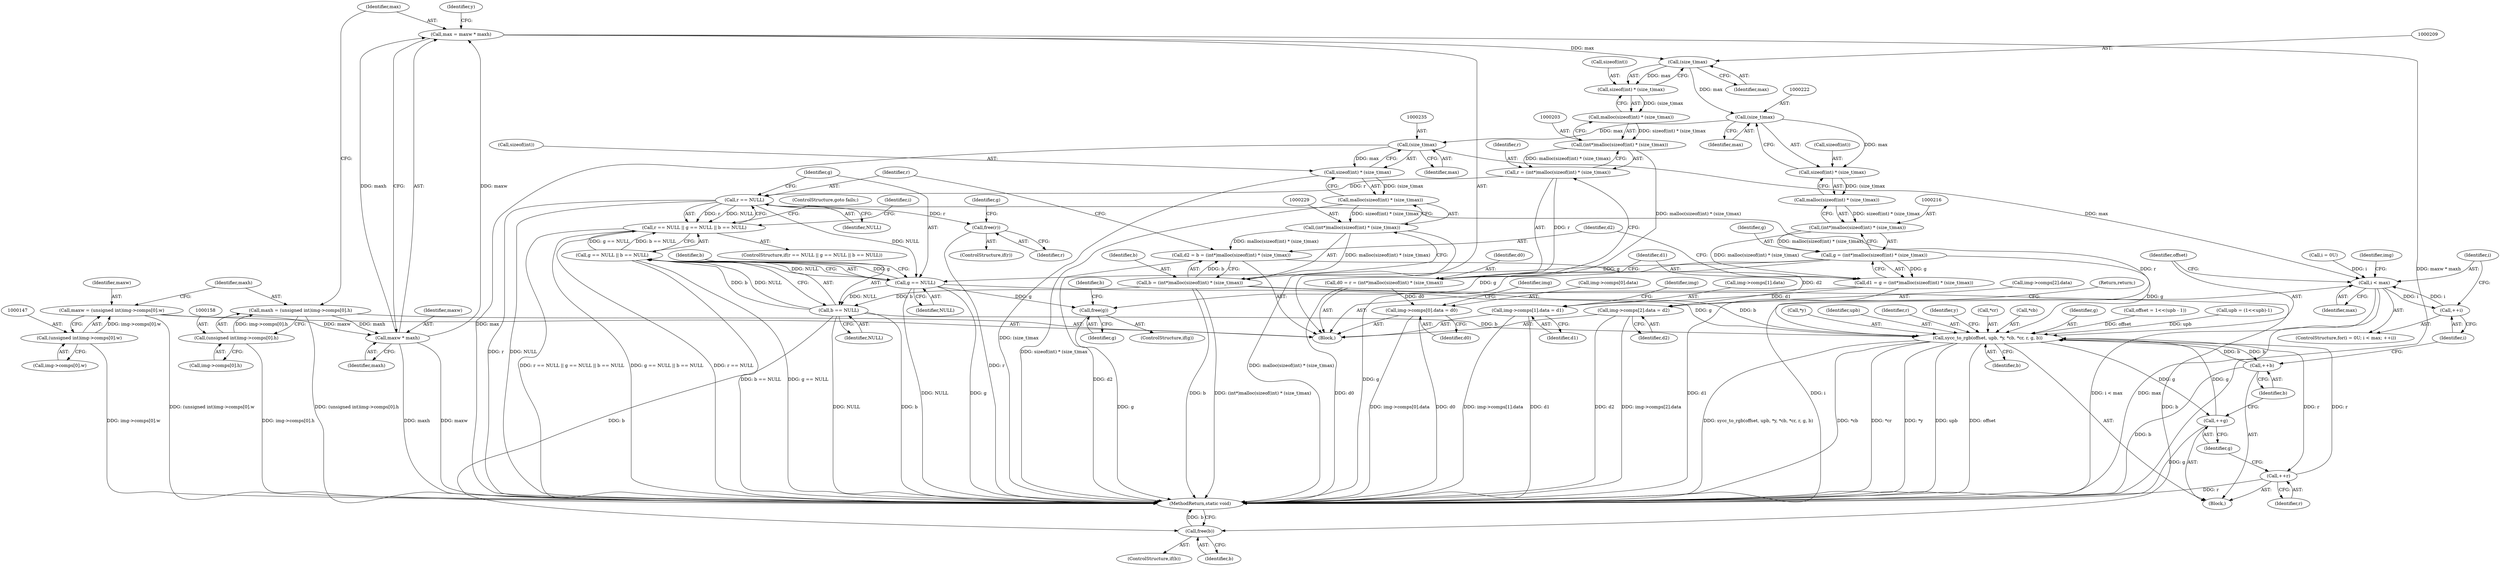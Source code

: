 digraph "1_openjpeg_15f081c89650dccee4aa4ae66f614c3fdb268767_2@integer" {
"1000166" [label="(Call,max = maxw * maxh)"];
"1000168" [label="(Call,maxw * maxh)"];
"1000144" [label="(Call,maxw = (unsigned int)img->comps[0].w)"];
"1000146" [label="(Call,(unsigned int)img->comps[0].w)"];
"1000155" [label="(Call,maxh = (unsigned int)img->comps[0].h)"];
"1000157" [label="(Call,(unsigned int)img->comps[0].h)"];
"1000208" [label="(Call,(size_t)max)"];
"1000205" [label="(Call,sizeof(int) * (size_t)max)"];
"1000204" [label="(Call,malloc(sizeof(int) * (size_t)max))"];
"1000202" [label="(Call,(int*)malloc(sizeof(int) * (size_t)max))"];
"1000198" [label="(Call,d0 = r = (int*)malloc(sizeof(int) * (size_t)max))"];
"1000292" [label="(Call,img->comps[0].data = d0)"];
"1000200" [label="(Call,r = (int*)malloc(sizeof(int) * (size_t)max))"];
"1000239" [label="(Call,r == NULL)"];
"1000238" [label="(Call,r == NULL || g == NULL || b == NULL)"];
"1000243" [label="(Call,g == NULL)"];
"1000242" [label="(Call,g == NULL || b == NULL)"];
"1000246" [label="(Call,b == NULL)"];
"1000260" [label="(Call,sycc_to_rgb(offset, upb, *y, *cb, *cr, r, g, b))"];
"1000278" [label="(Call,++r)"];
"1000280" [label="(Call,++g)"];
"1000282" [label="(Call,++b)"];
"1000347" [label="(Call,free(b))"];
"1000343" [label="(Call,free(g))"];
"1000339" [label="(Call,free(r))"];
"1000221" [label="(Call,(size_t)max)"];
"1000218" [label="(Call,sizeof(int) * (size_t)max)"];
"1000217" [label="(Call,malloc(sizeof(int) * (size_t)max))"];
"1000215" [label="(Call,(int*)malloc(sizeof(int) * (size_t)max))"];
"1000211" [label="(Call,d1 = g = (int*)malloc(sizeof(int) * (size_t)max))"];
"1000309" [label="(Call,img->comps[1].data = d1)"];
"1000213" [label="(Call,g = (int*)malloc(sizeof(int) * (size_t)max))"];
"1000234" [label="(Call,(size_t)max)"];
"1000231" [label="(Call,sizeof(int) * (size_t)max)"];
"1000230" [label="(Call,malloc(sizeof(int) * (size_t)max))"];
"1000228" [label="(Call,(int*)malloc(sizeof(int) * (size_t)max))"];
"1000224" [label="(Call,d2 = b = (int*)malloc(sizeof(int) * (size_t)max))"];
"1000326" [label="(Call,img->comps[2].data = d2)"];
"1000226" [label="(Call,b = (int*)malloc(sizeof(int) * (size_t)max))"];
"1000254" [label="(Call,i < max)"];
"1000257" [label="(Call,++i)"];
"1000345" [label="(ControlStructure,if(b))"];
"1000204" [label="(Call,malloc(sizeof(int) * (size_t)max))"];
"1000340" [label="(Identifier,r)"];
"1000225" [label="(Identifier,d2)"];
"1000172" [label="(Identifier,y)"];
"1000281" [label="(Identifier,g)"];
"1000270" [label="(Identifier,g)"];
"1000234" [label="(Call,(size_t)max)"];
"1000130" [label="(Call,offset = 1<<(upb - 1))"];
"1000103" [label="(Block,)"];
"1000251" [label="(Call,i = 0U)"];
"1000248" [label="(Identifier,NULL)"];
"1000242" [label="(Call,g == NULL || b == NULL)"];
"1000271" [label="(Identifier,b)"];
"1000219" [label="(Call,sizeof(int))"];
"1000334" [label="(Identifier,d2)"];
"1000198" [label="(Call,d0 = r = (int*)malloc(sizeof(int) * (size_t)max))"];
"1000215" [label="(Call,(int*)malloc(sizeof(int) * (size_t)max))"];
"1000137" [label="(Call,upb = (1<<upb)-1)"];
"1000263" [label="(Call,*y)"];
"1000260" [label="(Call,sycc_to_rgb(offset, upb, *y, *cb, *cr, r, g, b))"];
"1000280" [label="(Call,++g)"];
"1000212" [label="(Identifier,d1)"];
"1000262" [label="(Identifier,upb)"];
"1000256" [label="(Identifier,max)"];
"1000226" [label="(Call,b = (int*)malloc(sizeof(int) * (size_t)max))"];
"1000224" [label="(Call,d2 = b = (int*)malloc(sizeof(int) * (size_t)max))"];
"1000246" [label="(Call,b == NULL)"];
"1000243" [label="(Call,g == NULL)"];
"1000240" [label="(Identifier,r)"];
"1000309" [label="(Call,img->comps[1].data = d1)"];
"1000247" [label="(Identifier,b)"];
"1000279" [label="(Identifier,r)"];
"1000342" [label="(Identifier,g)"];
"1000148" [label="(Call,img->comps[0].w)"];
"1000239" [label="(Call,r == NULL)"];
"1000326" [label="(Call,img->comps[2].data = d2)"];
"1000145" [label="(Identifier,maxw)"];
"1000146" [label="(Call,(unsigned int)img->comps[0].w)"];
"1000168" [label="(Call,maxw * maxh)"];
"1000156" [label="(Identifier,maxh)"];
"1000269" [label="(Identifier,r)"];
"1000273" [label="(Identifier,y)"];
"1000227" [label="(Identifier,b)"];
"1000267" [label="(Call,*cr)"];
"1000155" [label="(Call,maxh = (unsigned int)img->comps[0].h)"];
"1000250" [label="(ControlStructure,for(i = 0U; i < max; ++i))"];
"1000327" [label="(Call,img->comps[2].data)"];
"1000278" [label="(Call,++r)"];
"1000206" [label="(Call,sizeof(int))"];
"1000236" [label="(Identifier,max)"];
"1000228" [label="(Call,(int*)malloc(sizeof(int) * (size_t)max))"];
"1000230" [label="(Call,malloc(sizeof(int) * (size_t)max))"];
"1000343" [label="(Call,free(g))"];
"1000282" [label="(Call,++b)"];
"1000305" [label="(Identifier,img)"];
"1000292" [label="(Call,img->comps[0].data = d0)"];
"1000232" [label="(Call,sizeof(int))"];
"1000335" [label="(Return,return;)"];
"1000218" [label="(Call,sizeof(int) * (size_t)max)"];
"1000221" [label="(Call,(size_t)max)"];
"1000245" [label="(Identifier,NULL)"];
"1000238" [label="(Call,r == NULL || g == NULL || b == NULL)"];
"1000200" [label="(Call,r = (int*)malloc(sizeof(int) * (size_t)max))"];
"1000261" [label="(Identifier,offset)"];
"1000214" [label="(Identifier,g)"];
"1000249" [label="(ControlStructure,goto fails;)"];
"1000144" [label="(Call,maxw = (unsigned int)img->comps[0].w)"];
"1000244" [label="(Identifier,g)"];
"1000166" [label="(Call,max = maxw * maxh)"];
"1000348" [label="(Identifier,b)"];
"1000341" [label="(ControlStructure,if(g))"];
"1000300" [label="(Identifier,d0)"];
"1000170" [label="(Identifier,maxh)"];
"1000293" [label="(Call,img->comps[0].data)"];
"1000339" [label="(Call,free(r))"];
"1000258" [label="(Identifier,i)"];
"1000283" [label="(Identifier,b)"];
"1000241" [label="(Identifier,NULL)"];
"1000346" [label="(Identifier,b)"];
"1000223" [label="(Identifier,max)"];
"1000208" [label="(Call,(size_t)max)"];
"1000322" [label="(Identifier,img)"];
"1000349" [label="(MethodReturn,static void)"];
"1000157" [label="(Call,(unsigned int)img->comps[0].h)"];
"1000211" [label="(Call,d1 = g = (int*)malloc(sizeof(int) * (size_t)max))"];
"1000317" [label="(Identifier,d1)"];
"1000255" [label="(Identifier,i)"];
"1000231" [label="(Call,sizeof(int) * (size_t)max)"];
"1000201" [label="(Identifier,r)"];
"1000310" [label="(Call,img->comps[1].data)"];
"1000265" [label="(Call,*cb)"];
"1000202" [label="(Call,(int*)malloc(sizeof(int) * (size_t)max))"];
"1000169" [label="(Identifier,maxw)"];
"1000259" [label="(Block,)"];
"1000199" [label="(Identifier,d0)"];
"1000205" [label="(Call,sizeof(int) * (size_t)max)"];
"1000337" [label="(ControlStructure,if(r))"];
"1000210" [label="(Identifier,max)"];
"1000237" [label="(ControlStructure,if(r == NULL || g == NULL || b == NULL))"];
"1000159" [label="(Call,img->comps[0].h)"];
"1000344" [label="(Identifier,g)"];
"1000213" [label="(Call,g = (int*)malloc(sizeof(int) * (size_t)max))"];
"1000217" [label="(Call,malloc(sizeof(int) * (size_t)max))"];
"1000252" [label="(Identifier,i)"];
"1000347" [label="(Call,free(b))"];
"1000254" [label="(Call,i < max)"];
"1000257" [label="(Call,++i)"];
"1000167" [label="(Identifier,max)"];
"1000288" [label="(Identifier,img)"];
"1000166" -> "1000103"  [label="AST: "];
"1000166" -> "1000168"  [label="CFG: "];
"1000167" -> "1000166"  [label="AST: "];
"1000168" -> "1000166"  [label="AST: "];
"1000172" -> "1000166"  [label="CFG: "];
"1000166" -> "1000349"  [label="DDG: maxw * maxh"];
"1000168" -> "1000166"  [label="DDG: maxw"];
"1000168" -> "1000166"  [label="DDG: maxh"];
"1000166" -> "1000208"  [label="DDG: max"];
"1000168" -> "1000170"  [label="CFG: "];
"1000169" -> "1000168"  [label="AST: "];
"1000170" -> "1000168"  [label="AST: "];
"1000168" -> "1000349"  [label="DDG: maxw"];
"1000168" -> "1000349"  [label="DDG: maxh"];
"1000144" -> "1000168"  [label="DDG: maxw"];
"1000155" -> "1000168"  [label="DDG: maxh"];
"1000144" -> "1000103"  [label="AST: "];
"1000144" -> "1000146"  [label="CFG: "];
"1000145" -> "1000144"  [label="AST: "];
"1000146" -> "1000144"  [label="AST: "];
"1000156" -> "1000144"  [label="CFG: "];
"1000144" -> "1000349"  [label="DDG: (unsigned int)img->comps[0].w"];
"1000146" -> "1000144"  [label="DDG: img->comps[0].w"];
"1000146" -> "1000148"  [label="CFG: "];
"1000147" -> "1000146"  [label="AST: "];
"1000148" -> "1000146"  [label="AST: "];
"1000146" -> "1000349"  [label="DDG: img->comps[0].w"];
"1000155" -> "1000103"  [label="AST: "];
"1000155" -> "1000157"  [label="CFG: "];
"1000156" -> "1000155"  [label="AST: "];
"1000157" -> "1000155"  [label="AST: "];
"1000167" -> "1000155"  [label="CFG: "];
"1000155" -> "1000349"  [label="DDG: (unsigned int)img->comps[0].h"];
"1000157" -> "1000155"  [label="DDG: img->comps[0].h"];
"1000157" -> "1000159"  [label="CFG: "];
"1000158" -> "1000157"  [label="AST: "];
"1000159" -> "1000157"  [label="AST: "];
"1000157" -> "1000349"  [label="DDG: img->comps[0].h"];
"1000208" -> "1000205"  [label="AST: "];
"1000208" -> "1000210"  [label="CFG: "];
"1000209" -> "1000208"  [label="AST: "];
"1000210" -> "1000208"  [label="AST: "];
"1000205" -> "1000208"  [label="CFG: "];
"1000208" -> "1000205"  [label="DDG: max"];
"1000208" -> "1000221"  [label="DDG: max"];
"1000205" -> "1000204"  [label="AST: "];
"1000206" -> "1000205"  [label="AST: "];
"1000204" -> "1000205"  [label="CFG: "];
"1000205" -> "1000204"  [label="DDG: (size_t)max"];
"1000204" -> "1000202"  [label="AST: "];
"1000202" -> "1000204"  [label="CFG: "];
"1000204" -> "1000202"  [label="DDG: sizeof(int) * (size_t)max"];
"1000202" -> "1000200"  [label="AST: "];
"1000203" -> "1000202"  [label="AST: "];
"1000200" -> "1000202"  [label="CFG: "];
"1000202" -> "1000198"  [label="DDG: malloc(sizeof(int) * (size_t)max)"];
"1000202" -> "1000200"  [label="DDG: malloc(sizeof(int) * (size_t)max)"];
"1000198" -> "1000103"  [label="AST: "];
"1000198" -> "1000200"  [label="CFG: "];
"1000199" -> "1000198"  [label="AST: "];
"1000200" -> "1000198"  [label="AST: "];
"1000212" -> "1000198"  [label="CFG: "];
"1000198" -> "1000349"  [label="DDG: d0"];
"1000200" -> "1000198"  [label="DDG: r"];
"1000198" -> "1000292"  [label="DDG: d0"];
"1000292" -> "1000103"  [label="AST: "];
"1000292" -> "1000300"  [label="CFG: "];
"1000293" -> "1000292"  [label="AST: "];
"1000300" -> "1000292"  [label="AST: "];
"1000305" -> "1000292"  [label="CFG: "];
"1000292" -> "1000349"  [label="DDG: img->comps[0].data"];
"1000292" -> "1000349"  [label="DDG: d0"];
"1000201" -> "1000200"  [label="AST: "];
"1000200" -> "1000239"  [label="DDG: r"];
"1000239" -> "1000238"  [label="AST: "];
"1000239" -> "1000241"  [label="CFG: "];
"1000240" -> "1000239"  [label="AST: "];
"1000241" -> "1000239"  [label="AST: "];
"1000244" -> "1000239"  [label="CFG: "];
"1000238" -> "1000239"  [label="CFG: "];
"1000239" -> "1000349"  [label="DDG: r"];
"1000239" -> "1000349"  [label="DDG: NULL"];
"1000239" -> "1000238"  [label="DDG: r"];
"1000239" -> "1000238"  [label="DDG: NULL"];
"1000239" -> "1000243"  [label="DDG: NULL"];
"1000239" -> "1000260"  [label="DDG: r"];
"1000239" -> "1000339"  [label="DDG: r"];
"1000238" -> "1000237"  [label="AST: "];
"1000238" -> "1000242"  [label="CFG: "];
"1000242" -> "1000238"  [label="AST: "];
"1000249" -> "1000238"  [label="CFG: "];
"1000252" -> "1000238"  [label="CFG: "];
"1000238" -> "1000349"  [label="DDG: r == NULL"];
"1000238" -> "1000349"  [label="DDG: r == NULL || g == NULL || b == NULL"];
"1000238" -> "1000349"  [label="DDG: g == NULL || b == NULL"];
"1000242" -> "1000238"  [label="DDG: g == NULL"];
"1000242" -> "1000238"  [label="DDG: b == NULL"];
"1000243" -> "1000242"  [label="AST: "];
"1000243" -> "1000245"  [label="CFG: "];
"1000244" -> "1000243"  [label="AST: "];
"1000245" -> "1000243"  [label="AST: "];
"1000247" -> "1000243"  [label="CFG: "];
"1000242" -> "1000243"  [label="CFG: "];
"1000243" -> "1000349"  [label="DDG: g"];
"1000243" -> "1000349"  [label="DDG: NULL"];
"1000243" -> "1000242"  [label="DDG: g"];
"1000243" -> "1000242"  [label="DDG: NULL"];
"1000213" -> "1000243"  [label="DDG: g"];
"1000243" -> "1000246"  [label="DDG: NULL"];
"1000243" -> "1000260"  [label="DDG: g"];
"1000243" -> "1000343"  [label="DDG: g"];
"1000242" -> "1000246"  [label="CFG: "];
"1000246" -> "1000242"  [label="AST: "];
"1000242" -> "1000349"  [label="DDG: b == NULL"];
"1000242" -> "1000349"  [label="DDG: g == NULL"];
"1000246" -> "1000242"  [label="DDG: b"];
"1000246" -> "1000242"  [label="DDG: NULL"];
"1000246" -> "1000248"  [label="CFG: "];
"1000247" -> "1000246"  [label="AST: "];
"1000248" -> "1000246"  [label="AST: "];
"1000246" -> "1000349"  [label="DDG: NULL"];
"1000246" -> "1000349"  [label="DDG: b"];
"1000226" -> "1000246"  [label="DDG: b"];
"1000246" -> "1000260"  [label="DDG: b"];
"1000246" -> "1000347"  [label="DDG: b"];
"1000260" -> "1000259"  [label="AST: "];
"1000260" -> "1000271"  [label="CFG: "];
"1000261" -> "1000260"  [label="AST: "];
"1000262" -> "1000260"  [label="AST: "];
"1000263" -> "1000260"  [label="AST: "];
"1000265" -> "1000260"  [label="AST: "];
"1000267" -> "1000260"  [label="AST: "];
"1000269" -> "1000260"  [label="AST: "];
"1000270" -> "1000260"  [label="AST: "];
"1000271" -> "1000260"  [label="AST: "];
"1000273" -> "1000260"  [label="CFG: "];
"1000260" -> "1000349"  [label="DDG: sycc_to_rgb(offset, upb, *y, *cb, *cr, r, g, b)"];
"1000260" -> "1000349"  [label="DDG: *cb"];
"1000260" -> "1000349"  [label="DDG: *cr"];
"1000260" -> "1000349"  [label="DDG: *y"];
"1000260" -> "1000349"  [label="DDG: upb"];
"1000260" -> "1000349"  [label="DDG: offset"];
"1000130" -> "1000260"  [label="DDG: offset"];
"1000137" -> "1000260"  [label="DDG: upb"];
"1000278" -> "1000260"  [label="DDG: r"];
"1000213" -> "1000260"  [label="DDG: g"];
"1000280" -> "1000260"  [label="DDG: g"];
"1000226" -> "1000260"  [label="DDG: b"];
"1000282" -> "1000260"  [label="DDG: b"];
"1000260" -> "1000278"  [label="DDG: r"];
"1000260" -> "1000280"  [label="DDG: g"];
"1000260" -> "1000282"  [label="DDG: b"];
"1000278" -> "1000259"  [label="AST: "];
"1000278" -> "1000279"  [label="CFG: "];
"1000279" -> "1000278"  [label="AST: "];
"1000281" -> "1000278"  [label="CFG: "];
"1000278" -> "1000349"  [label="DDG: r"];
"1000280" -> "1000259"  [label="AST: "];
"1000280" -> "1000281"  [label="CFG: "];
"1000281" -> "1000280"  [label="AST: "];
"1000283" -> "1000280"  [label="CFG: "];
"1000280" -> "1000349"  [label="DDG: g"];
"1000282" -> "1000259"  [label="AST: "];
"1000282" -> "1000283"  [label="CFG: "];
"1000283" -> "1000282"  [label="AST: "];
"1000258" -> "1000282"  [label="CFG: "];
"1000282" -> "1000349"  [label="DDG: b"];
"1000347" -> "1000345"  [label="AST: "];
"1000347" -> "1000348"  [label="CFG: "];
"1000348" -> "1000347"  [label="AST: "];
"1000349" -> "1000347"  [label="CFG: "];
"1000347" -> "1000349"  [label="DDG: b"];
"1000226" -> "1000347"  [label="DDG: b"];
"1000343" -> "1000341"  [label="AST: "];
"1000343" -> "1000344"  [label="CFG: "];
"1000344" -> "1000343"  [label="AST: "];
"1000346" -> "1000343"  [label="CFG: "];
"1000343" -> "1000349"  [label="DDG: g"];
"1000213" -> "1000343"  [label="DDG: g"];
"1000339" -> "1000337"  [label="AST: "];
"1000339" -> "1000340"  [label="CFG: "];
"1000340" -> "1000339"  [label="AST: "];
"1000342" -> "1000339"  [label="CFG: "];
"1000339" -> "1000349"  [label="DDG: r"];
"1000221" -> "1000218"  [label="AST: "];
"1000221" -> "1000223"  [label="CFG: "];
"1000222" -> "1000221"  [label="AST: "];
"1000223" -> "1000221"  [label="AST: "];
"1000218" -> "1000221"  [label="CFG: "];
"1000221" -> "1000218"  [label="DDG: max"];
"1000221" -> "1000234"  [label="DDG: max"];
"1000218" -> "1000217"  [label="AST: "];
"1000219" -> "1000218"  [label="AST: "];
"1000217" -> "1000218"  [label="CFG: "];
"1000218" -> "1000217"  [label="DDG: (size_t)max"];
"1000217" -> "1000215"  [label="AST: "];
"1000215" -> "1000217"  [label="CFG: "];
"1000217" -> "1000215"  [label="DDG: sizeof(int) * (size_t)max"];
"1000215" -> "1000213"  [label="AST: "];
"1000216" -> "1000215"  [label="AST: "];
"1000213" -> "1000215"  [label="CFG: "];
"1000215" -> "1000211"  [label="DDG: malloc(sizeof(int) * (size_t)max)"];
"1000215" -> "1000213"  [label="DDG: malloc(sizeof(int) * (size_t)max)"];
"1000211" -> "1000103"  [label="AST: "];
"1000211" -> "1000213"  [label="CFG: "];
"1000212" -> "1000211"  [label="AST: "];
"1000213" -> "1000211"  [label="AST: "];
"1000225" -> "1000211"  [label="CFG: "];
"1000211" -> "1000349"  [label="DDG: d1"];
"1000213" -> "1000211"  [label="DDG: g"];
"1000211" -> "1000309"  [label="DDG: d1"];
"1000309" -> "1000103"  [label="AST: "];
"1000309" -> "1000317"  [label="CFG: "];
"1000310" -> "1000309"  [label="AST: "];
"1000317" -> "1000309"  [label="AST: "];
"1000322" -> "1000309"  [label="CFG: "];
"1000309" -> "1000349"  [label="DDG: img->comps[1].data"];
"1000309" -> "1000349"  [label="DDG: d1"];
"1000214" -> "1000213"  [label="AST: "];
"1000213" -> "1000349"  [label="DDG: g"];
"1000234" -> "1000231"  [label="AST: "];
"1000234" -> "1000236"  [label="CFG: "];
"1000235" -> "1000234"  [label="AST: "];
"1000236" -> "1000234"  [label="AST: "];
"1000231" -> "1000234"  [label="CFG: "];
"1000234" -> "1000349"  [label="DDG: max"];
"1000234" -> "1000231"  [label="DDG: max"];
"1000234" -> "1000254"  [label="DDG: max"];
"1000231" -> "1000230"  [label="AST: "];
"1000232" -> "1000231"  [label="AST: "];
"1000230" -> "1000231"  [label="CFG: "];
"1000231" -> "1000349"  [label="DDG: (size_t)max"];
"1000231" -> "1000230"  [label="DDG: (size_t)max"];
"1000230" -> "1000228"  [label="AST: "];
"1000228" -> "1000230"  [label="CFG: "];
"1000230" -> "1000349"  [label="DDG: sizeof(int) * (size_t)max"];
"1000230" -> "1000228"  [label="DDG: sizeof(int) * (size_t)max"];
"1000228" -> "1000226"  [label="AST: "];
"1000229" -> "1000228"  [label="AST: "];
"1000226" -> "1000228"  [label="CFG: "];
"1000228" -> "1000349"  [label="DDG: malloc(sizeof(int) * (size_t)max)"];
"1000228" -> "1000224"  [label="DDG: malloc(sizeof(int) * (size_t)max)"];
"1000228" -> "1000226"  [label="DDG: malloc(sizeof(int) * (size_t)max)"];
"1000224" -> "1000103"  [label="AST: "];
"1000224" -> "1000226"  [label="CFG: "];
"1000225" -> "1000224"  [label="AST: "];
"1000226" -> "1000224"  [label="AST: "];
"1000240" -> "1000224"  [label="CFG: "];
"1000224" -> "1000349"  [label="DDG: d2"];
"1000226" -> "1000224"  [label="DDG: b"];
"1000224" -> "1000326"  [label="DDG: d2"];
"1000326" -> "1000103"  [label="AST: "];
"1000326" -> "1000334"  [label="CFG: "];
"1000327" -> "1000326"  [label="AST: "];
"1000334" -> "1000326"  [label="AST: "];
"1000335" -> "1000326"  [label="CFG: "];
"1000326" -> "1000349"  [label="DDG: d2"];
"1000326" -> "1000349"  [label="DDG: img->comps[2].data"];
"1000227" -> "1000226"  [label="AST: "];
"1000226" -> "1000349"  [label="DDG: b"];
"1000226" -> "1000349"  [label="DDG: (int*)malloc(sizeof(int) * (size_t)max)"];
"1000254" -> "1000250"  [label="AST: "];
"1000254" -> "1000256"  [label="CFG: "];
"1000255" -> "1000254"  [label="AST: "];
"1000256" -> "1000254"  [label="AST: "];
"1000261" -> "1000254"  [label="CFG: "];
"1000288" -> "1000254"  [label="CFG: "];
"1000254" -> "1000349"  [label="DDG: i"];
"1000254" -> "1000349"  [label="DDG: i < max"];
"1000254" -> "1000349"  [label="DDG: max"];
"1000251" -> "1000254"  [label="DDG: i"];
"1000257" -> "1000254"  [label="DDG: i"];
"1000254" -> "1000257"  [label="DDG: i"];
"1000257" -> "1000250"  [label="AST: "];
"1000257" -> "1000258"  [label="CFG: "];
"1000258" -> "1000257"  [label="AST: "];
"1000255" -> "1000257"  [label="CFG: "];
}
